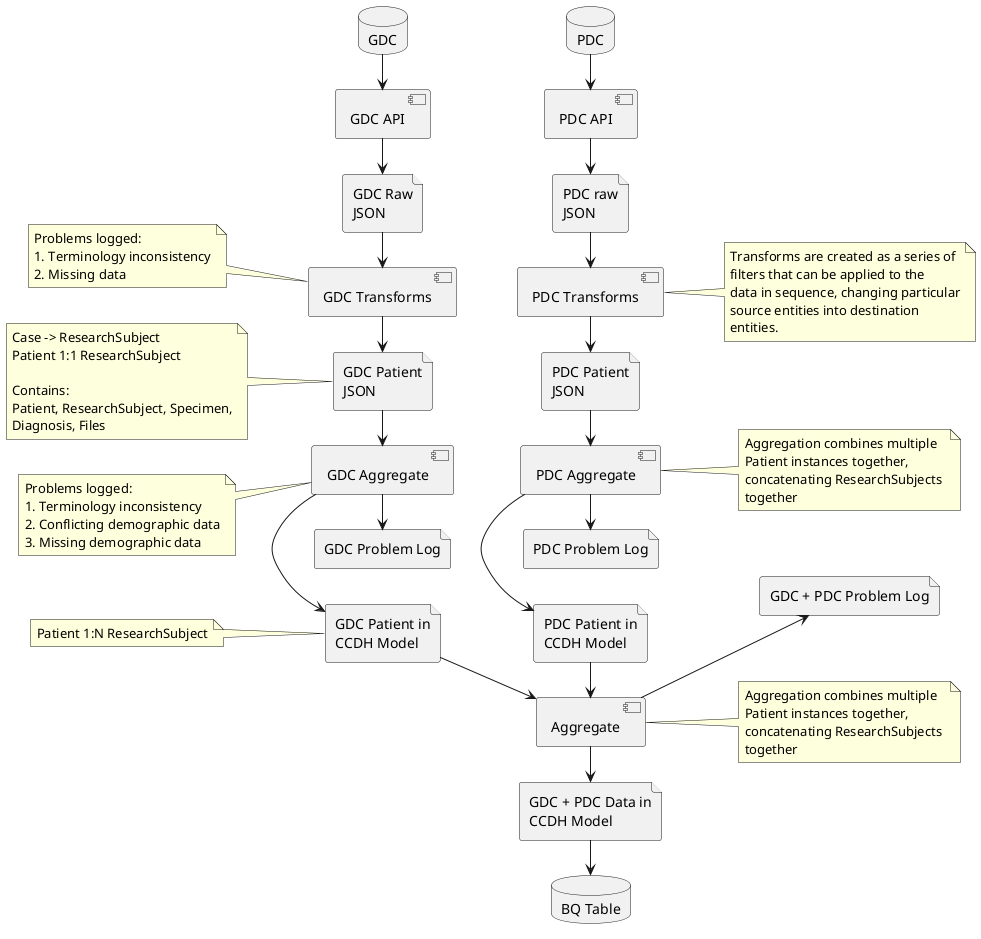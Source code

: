 @startuml overallflow

left to right direction

database GDC
component "GDC API" as gdc_api
file "GDC Raw\nJSON" as raw_gdc_json
component "GDC Transforms" as gdc_xform
note left
Problems logged:
1. Terminology inconsistency
2. Missing data
end note
file "GDC Patient\nJSON" as gdc_patient_json
note left
Case -> ResearchSubject
Patient 1:1 ResearchSubject

Contains:
Patient, ResearchSubject, Specimen,
Diagnosis, Files
end note
component "GDC Aggregate" as gdc_aggregate
note left
Problems logged:
1. Terminology inconsistency
2. Conflicting demographic data
3. Missing demographic data
end note
file "GDC Patient in\nCCDH Model" as gdc_cda_model
note left
Patient 1:N ResearchSubject
end note

file "GDC Problem Log" as gdc_problem_log

GDC -> gdc_api 
gdc_api -> raw_gdc_json
raw_gdc_json -> gdc_xform 
gdc_xform -> gdc_patient_json
gdc_patient_json -> gdc_aggregate
gdc_aggregate -> gdc_cda_model

gdc_aggregate -> gdc_problem_log

database PDC
component "PDC API" as pdc_api
file "PDC raw\nJSON" as raw_pdc_json
component "PDC Transforms" as pdc_xform
note right
Transforms are created as a series of
filters that can be applied to the
data in sequence, changing particular
source entities into destination
entities.
end note
file "PDC Patient\nJSON" as pdc_patient_json
component "PDC Aggregate" as pdc_aggregate
note right
Aggregation combines multiple
Patient instances together, 
concatenating ResearchSubjects 
together
end note
file "PDC Patient in\nCCDH Model" as pdc_cda_model

file "PDC Problem Log" as pdc_problem_log

PDC -> pdc_api 
pdc_api -> raw_pdc_json
raw_pdc_json -> pdc_xform 
pdc_xform -> pdc_patient_json
pdc_patient_json -> pdc_aggregate
pdc_aggregate -> pdc_cda_model

pdc_aggregate -> pdc_problem_log

component "Aggregate" as Merge
note right
Aggregation combines multiple
Patient instances together, 
concatenating ResearchSubjects 
together
end note
gdc_cda_model -> Merge
pdc_cda_model -> Merge

file "GDC + PDC Problem Log" as merge_problem_log

Merge -> merge_problem_log

file "GDC + PDC Data in\nCCDH Model" as ccdh_model
Merge -> ccdh_model 

database "BQ Table" as bq
ccdh_model -> bq

' Needed for aligning the diagram
GDC --[hidden]> PDC
gdc_cda_model --[hidden]> pdc_cda_model
gdc_problem_log --[hidden]> pdc_problem_log
pdc_problem_log --[hidden]> merge_problem_log

@enduml